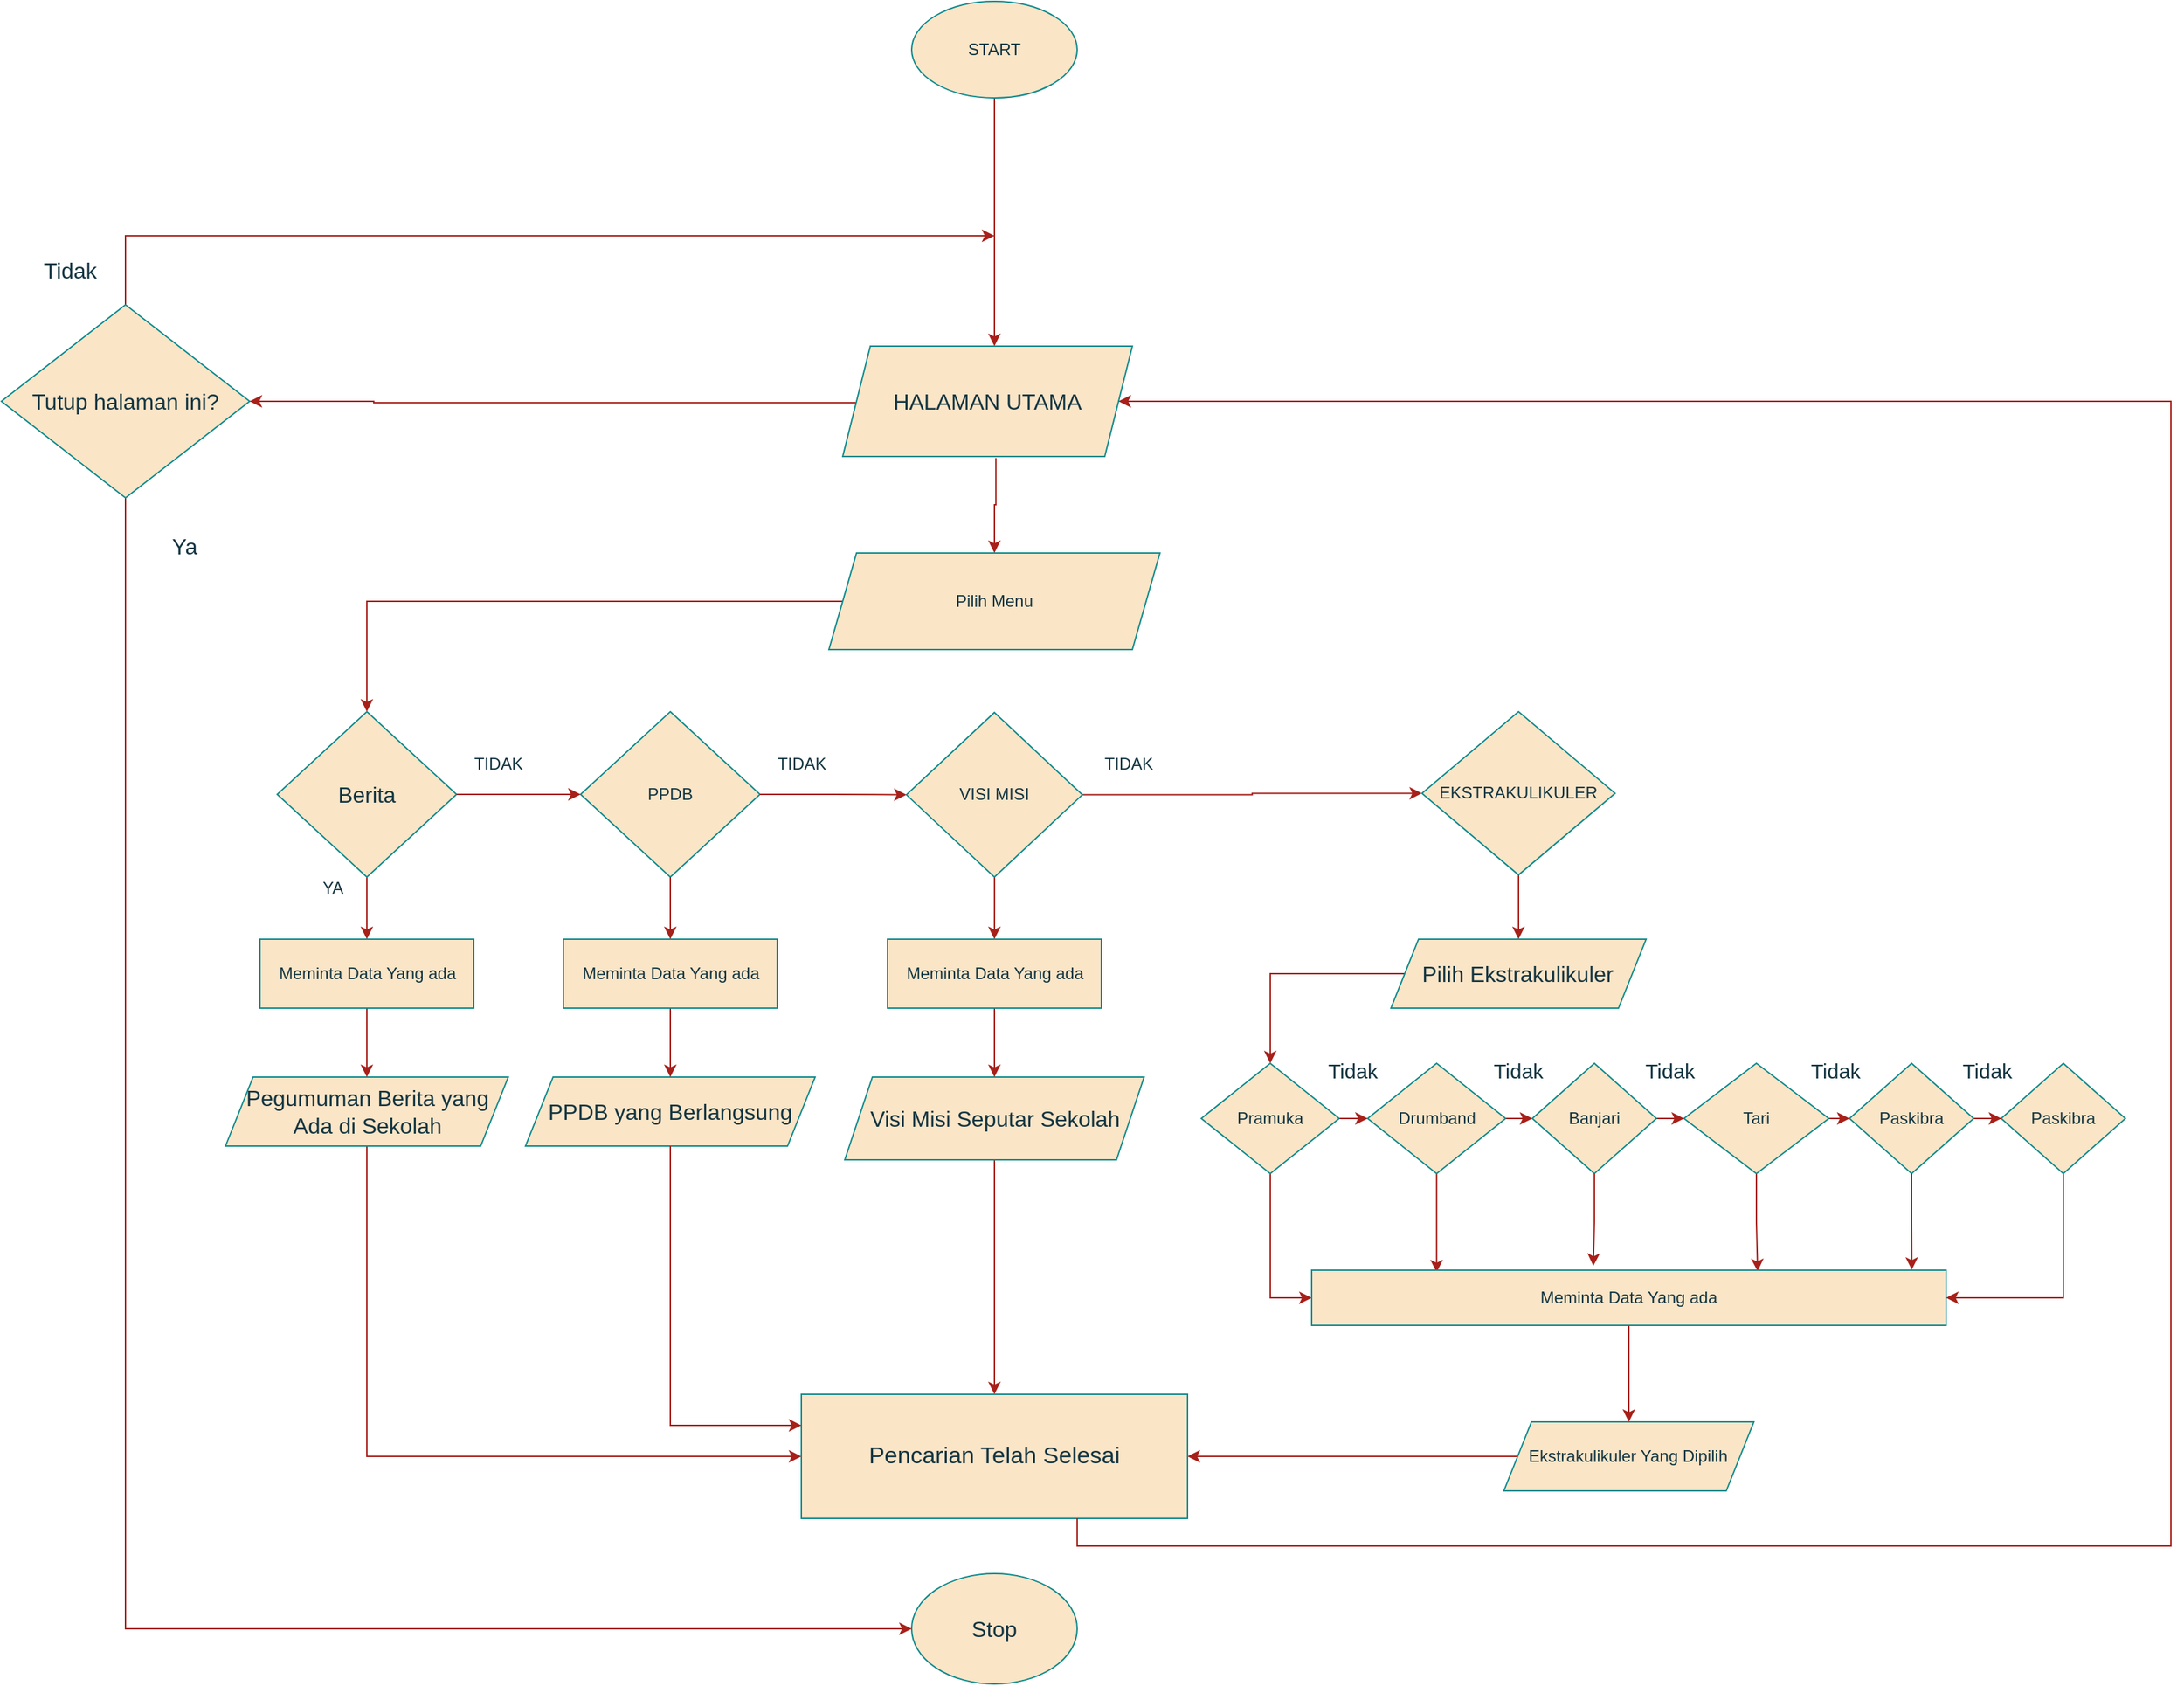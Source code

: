 <mxfile version="26.0.10">
  <diagram name="Halaman-1" id="MWJdhkJCcwb4fm-YtDvc">
    <mxGraphModel dx="2783" dy="1044" grid="1" gridSize="10" guides="1" tooltips="1" connect="1" arrows="1" fold="1" page="1" pageScale="1" pageWidth="827" pageHeight="1169" math="0" shadow="0">
      <root>
        <mxCell id="0" />
        <mxCell id="1" parent="0" />
        <mxCell id="vqyy3nJLIrMkkkDFHzRY-2" value="" style="edgeStyle=orthogonalEdgeStyle;rounded=0;orthogonalLoop=1;jettySize=auto;html=1;labelBackgroundColor=none;strokeColor=#A8201A;fontColor=default;" parent="1" source="vqyy3nJLIrMkkkDFHzRY-3" edge="1">
          <mxGeometry relative="1" as="geometry">
            <mxPoint x="307" y="880" as="targetPoint" />
          </mxGeometry>
        </mxCell>
        <mxCell id="vqyy3nJLIrMkkkDFHzRY-3" value="START" style="ellipse;whiteSpace=wrap;html=1;labelBackgroundColor=none;fillColor=#FAE5C7;strokeColor=#0F8B8D;fontColor=#143642;" parent="1" vertex="1">
          <mxGeometry x="247" y="630" width="120" height="70" as="geometry" />
        </mxCell>
        <mxCell id="vqyy3nJLIrMkkkDFHzRY-4" value="&lt;font style=&quot;font-size: 16px;&quot;&gt;Stop&lt;/font&gt;" style="ellipse;whiteSpace=wrap;html=1;labelBackgroundColor=none;fillColor=#FAE5C7;strokeColor=#0F8B8D;fontColor=#143642;" parent="1" vertex="1">
          <mxGeometry x="247" y="1770" width="120" height="80" as="geometry" />
        </mxCell>
        <mxCell id="vqyy3nJLIrMkkkDFHzRY-5" style="edgeStyle=orthogonalEdgeStyle;rounded=0;orthogonalLoop=1;jettySize=auto;html=1;entryX=0.5;entryY=0;entryDx=0;entryDy=0;exitX=0.529;exitY=1.014;exitDx=0;exitDy=0;exitPerimeter=0;labelBackgroundColor=none;strokeColor=#A8201A;fontColor=default;" parent="1" source="vqyy3nJLIrMkkkDFHzRY-44" target="vqyy3nJLIrMkkkDFHzRY-22" edge="1">
          <mxGeometry relative="1" as="geometry">
            <mxPoint x="307.0" y="1020" as="targetPoint" />
            <mxPoint x="307" y="960" as="sourcePoint" />
          </mxGeometry>
        </mxCell>
        <mxCell id="vqyy3nJLIrMkkkDFHzRY-6" style="edgeStyle=orthogonalEdgeStyle;rounded=0;orthogonalLoop=1;jettySize=auto;html=1;entryX=0;entryY=0.5;entryDx=0;entryDy=0;exitX=0.5;exitY=1;exitDx=0;exitDy=0;labelBackgroundColor=none;strokeColor=#A8201A;fontColor=default;" parent="1" source="vqyy3nJLIrMkkkDFHzRY-8" target="vqyy3nJLIrMkkkDFHzRY-4" edge="1">
          <mxGeometry relative="1" as="geometry">
            <Array as="points">
              <mxPoint x="-323" y="1810" />
            </Array>
            <mxPoint x="-583" y="1900" as="sourcePoint" />
            <mxPoint x="-3" y="2480" as="targetPoint" />
          </mxGeometry>
        </mxCell>
        <mxCell id="vqyy3nJLIrMkkkDFHzRY-7" style="edgeStyle=orthogonalEdgeStyle;rounded=0;orthogonalLoop=1;jettySize=auto;html=1;exitX=0.5;exitY=0;exitDx=0;exitDy=0;labelBackgroundColor=none;strokeColor=#A8201A;fontColor=default;" parent="1" source="vqyy3nJLIrMkkkDFHzRY-8" edge="1">
          <mxGeometry relative="1" as="geometry">
            <mxPoint x="307" y="800" as="targetPoint" />
            <Array as="points">
              <mxPoint x="-323" y="800" />
            </Array>
          </mxGeometry>
        </mxCell>
        <mxCell id="vqyy3nJLIrMkkkDFHzRY-8" value="&lt;font style=&quot;font-size: 16px;&quot;&gt;Tutup halaman ini?&lt;/font&gt;" style="rhombus;whiteSpace=wrap;html=1;labelBackgroundColor=none;fillColor=#FAE5C7;strokeColor=#0F8B8D;fontColor=#143642;" parent="1" vertex="1">
          <mxGeometry x="-413" y="850" width="180" height="140" as="geometry" />
        </mxCell>
        <mxCell id="vqyy3nJLIrMkkkDFHzRY-9" value="&lt;font style=&quot;font-size: 16px;&quot;&gt;Ya&lt;/font&gt;" style="text;html=1;align=center;verticalAlign=middle;whiteSpace=wrap;rounded=0;labelBackgroundColor=none;fontColor=#143642;" parent="1" vertex="1">
          <mxGeometry x="-310.5" y="1010" width="60" height="30" as="geometry" />
        </mxCell>
        <mxCell id="vqyy3nJLIrMkkkDFHzRY-10" value="&lt;font style=&quot;font-size: 16px;&quot;&gt;Tidak&lt;/font&gt;" style="text;html=1;align=center;verticalAlign=middle;whiteSpace=wrap;rounded=0;labelBackgroundColor=none;fontColor=#143642;" parent="1" vertex="1">
          <mxGeometry x="-393" y="810" width="60" height="30" as="geometry" />
        </mxCell>
        <mxCell id="vqyy3nJLIrMkkkDFHzRY-11" style="edgeStyle=orthogonalEdgeStyle;rounded=0;orthogonalLoop=1;jettySize=auto;html=1;exitX=0.5;exitY=1;exitDx=0;exitDy=0;entryX=0;entryY=0.5;entryDx=0;entryDy=0;labelBackgroundColor=none;strokeColor=#A8201A;fontColor=default;" parent="1" source="vqyy3nJLIrMkkkDFHzRY-12" target="vqyy3nJLIrMkkkDFHzRY-18" edge="1">
          <mxGeometry relative="1" as="geometry" />
        </mxCell>
        <mxCell id="vqyy3nJLIrMkkkDFHzRY-12" value="&lt;div&gt;&lt;font style=&quot;font-size: 16px;&quot;&gt;Pegumuman Berita yang&lt;/font&gt;&lt;/div&gt;&lt;div&gt;&lt;font style=&quot;font-size: 16px;&quot;&gt;Ada di Sekolah&lt;br&gt;&lt;/font&gt;&lt;/div&gt;" style="shape=parallelogram;perimeter=parallelogramPerimeter;whiteSpace=wrap;html=1;fixedSize=1;labelBackgroundColor=none;fillColor=#FAE5C7;strokeColor=#0F8B8D;fontColor=#143642;" parent="1" vertex="1">
          <mxGeometry x="-250.5" y="1410" width="205" height="50" as="geometry" />
        </mxCell>
        <mxCell id="vqyy3nJLIrMkkkDFHzRY-13" value="&lt;font style=&quot;font-size: 16px;&quot;&gt;PPDB yang Berlangsung&lt;/font&gt;" style="shape=parallelogram;perimeter=parallelogramPerimeter;whiteSpace=wrap;html=1;fixedSize=1;labelBackgroundColor=none;fillColor=#FAE5C7;strokeColor=#0F8B8D;fontColor=#143642;" parent="1" vertex="1">
          <mxGeometry x="-33" y="1410" width="210" height="50" as="geometry" />
        </mxCell>
        <mxCell id="IFuyRABHm-4pdtg1Gndz-2" style="edgeStyle=orthogonalEdgeStyle;rounded=0;orthogonalLoop=1;jettySize=auto;html=1;labelBackgroundColor=none;strokeColor=#A8201A;fontColor=default;" edge="1" parent="1" source="vqyy3nJLIrMkkkDFHzRY-15" target="vqyy3nJLIrMkkkDFHzRY-18">
          <mxGeometry relative="1" as="geometry" />
        </mxCell>
        <mxCell id="vqyy3nJLIrMkkkDFHzRY-15" value="&lt;font style=&quot;font-size: 16px;&quot;&gt;Visi Misi Seputar Sekolah&lt;/font&gt;" style="shape=parallelogram;perimeter=parallelogramPerimeter;whiteSpace=wrap;html=1;fixedSize=1;labelBackgroundColor=none;fillColor=#FAE5C7;strokeColor=#0F8B8D;fontColor=#143642;" parent="1" vertex="1">
          <mxGeometry x="198.5" y="1410" width="217" height="60" as="geometry" />
        </mxCell>
        <mxCell id="vqyy3nJLIrMkkkDFHzRY-16" style="edgeStyle=orthogonalEdgeStyle;rounded=0;orthogonalLoop=1;jettySize=auto;html=1;exitX=0;exitY=0.5;exitDx=0;exitDy=0;entryX=1;entryY=0.5;entryDx=0;entryDy=0;labelBackgroundColor=none;strokeColor=#A8201A;fontColor=default;" parent="1" source="vqyy3nJLIrMkkkDFHzRY-17" target="vqyy3nJLIrMkkkDFHzRY-18" edge="1">
          <mxGeometry relative="1" as="geometry">
            <Array as="points">
              <mxPoint x="567" y="1685" />
              <mxPoint x="567" y="1685" />
            </Array>
          </mxGeometry>
        </mxCell>
        <mxCell id="vqyy3nJLIrMkkkDFHzRY-17" value="Ekstrakulikuler Yang Dipilih" style="shape=parallelogram;perimeter=parallelogramPerimeter;whiteSpace=wrap;html=1;fixedSize=1;labelBackgroundColor=none;fillColor=#FAE5C7;strokeColor=#0F8B8D;fontColor=#143642;" parent="1" vertex="1">
          <mxGeometry x="676.38" y="1660" width="181.25" height="50" as="geometry" />
        </mxCell>
        <mxCell id="vqyy3nJLIrMkkkDFHzRY-18" value="&lt;font style=&quot;font-size: 17px;&quot;&gt;Pencarian Telah Selesai&lt;/font&gt;" style="rounded=0;whiteSpace=wrap;html=1;labelBackgroundColor=none;fillColor=#FAE5C7;strokeColor=#0F8B8D;fontColor=#143642;" parent="1" vertex="1">
          <mxGeometry x="167" y="1640" width="280" height="90" as="geometry" />
        </mxCell>
        <mxCell id="vqyy3nJLIrMkkkDFHzRY-19" style="edgeStyle=orthogonalEdgeStyle;rounded=0;orthogonalLoop=1;jettySize=auto;html=1;entryX=0;entryY=0.25;entryDx=0;entryDy=0;labelBackgroundColor=none;strokeColor=#A8201A;fontColor=default;" parent="1" source="vqyy3nJLIrMkkkDFHzRY-13" target="vqyy3nJLIrMkkkDFHzRY-18" edge="1">
          <mxGeometry relative="1" as="geometry" />
        </mxCell>
        <mxCell id="vqyy3nJLIrMkkkDFHzRY-20" style="edgeStyle=orthogonalEdgeStyle;rounded=0;orthogonalLoop=1;jettySize=auto;html=1;entryX=1;entryY=0.5;entryDx=0;entryDy=0;labelBackgroundColor=none;strokeColor=#A8201A;fontColor=default;" parent="1" target="vqyy3nJLIrMkkkDFHzRY-8" edge="1">
          <mxGeometry relative="1" as="geometry">
            <mxPoint x="217" y="920" as="sourcePoint" />
            <Array as="points">
              <mxPoint x="-143" y="921" />
              <mxPoint x="-233" y="920" />
            </Array>
          </mxGeometry>
        </mxCell>
        <mxCell id="vqyy3nJLIrMkkkDFHzRY-21" style="edgeStyle=orthogonalEdgeStyle;rounded=0;orthogonalLoop=1;jettySize=auto;html=1;exitX=0;exitY=0.5;exitDx=0;exitDy=0;entryX=0.5;entryY=0;entryDx=0;entryDy=0;labelBackgroundColor=none;strokeColor=#A8201A;fontColor=default;" parent="1" source="vqyy3nJLIrMkkkDFHzRY-22" target="vqyy3nJLIrMkkkDFHzRY-28" edge="1">
          <mxGeometry relative="1" as="geometry" />
        </mxCell>
        <mxCell id="vqyy3nJLIrMkkkDFHzRY-22" value="Pilih Menu" style="shape=parallelogram;perimeter=parallelogramPerimeter;whiteSpace=wrap;html=1;fixedSize=1;labelBackgroundColor=none;fillColor=#FAE5C7;strokeColor=#0F8B8D;fontColor=#143642;" parent="1" vertex="1">
          <mxGeometry x="187" y="1030" width="240" height="70" as="geometry" />
        </mxCell>
        <mxCell id="vqyy3nJLIrMkkkDFHzRY-23" value="PPDB" style="rhombus;whiteSpace=wrap;html=1;labelBackgroundColor=none;fillColor=#FAE5C7;strokeColor=#0F8B8D;fontColor=#143642;" parent="1" vertex="1">
          <mxGeometry x="7" y="1145" width="130" height="120" as="geometry" />
        </mxCell>
        <mxCell id="vqyy3nJLIrMkkkDFHzRY-24" style="edgeStyle=orthogonalEdgeStyle;rounded=0;orthogonalLoop=1;jettySize=auto;html=1;exitX=0.5;exitY=1;exitDx=0;exitDy=0;entryX=0.5;entryY=0;entryDx=0;entryDy=0;labelBackgroundColor=none;strokeColor=#A8201A;fontColor=default;" parent="1" source="vqyy3nJLIrMkkkDFHzRY-28" target="vqyy3nJLIrMkkkDFHzRY-43" edge="1">
          <mxGeometry relative="1" as="geometry" />
        </mxCell>
        <mxCell id="vqyy3nJLIrMkkkDFHzRY-25" style="edgeStyle=orthogonalEdgeStyle;rounded=0;orthogonalLoop=1;jettySize=auto;html=1;exitX=1;exitY=0.5;exitDx=0;exitDy=0;entryX=0;entryY=0.5;entryDx=0;entryDy=0;labelBackgroundColor=none;strokeColor=#A8201A;fontColor=default;" parent="1" source="vqyy3nJLIrMkkkDFHzRY-27" target="vqyy3nJLIrMkkkDFHzRY-30" edge="1">
          <mxGeometry relative="1" as="geometry" />
        </mxCell>
        <mxCell id="vqyy3nJLIrMkkkDFHzRY-26" value="" style="edgeStyle=orthogonalEdgeStyle;rounded=0;orthogonalLoop=1;jettySize=auto;html=1;labelBackgroundColor=none;strokeColor=#A8201A;fontColor=default;" parent="1" source="vqyy3nJLIrMkkkDFHzRY-27" target="vqyy3nJLIrMkkkDFHzRY-37" edge="1">
          <mxGeometry relative="1" as="geometry" />
        </mxCell>
        <mxCell id="vqyy3nJLIrMkkkDFHzRY-27" value="VISI MISI" style="rhombus;whiteSpace=wrap;html=1;labelBackgroundColor=none;fillColor=#FAE5C7;strokeColor=#0F8B8D;fontColor=#143642;" parent="1" vertex="1">
          <mxGeometry x="243.25" y="1145.62" width="127.5" height="119.38" as="geometry" />
        </mxCell>
        <mxCell id="vqyy3nJLIrMkkkDFHzRY-28" value="&lt;font style=&quot;font-size: 16px;&quot;&gt;Berita&lt;/font&gt;" style="rhombus;whiteSpace=wrap;html=1;labelBackgroundColor=none;fillColor=#FAE5C7;strokeColor=#0F8B8D;fontColor=#143642;" parent="1" vertex="1">
          <mxGeometry x="-213" y="1145" width="130" height="120" as="geometry" />
        </mxCell>
        <mxCell id="vqyy3nJLIrMkkkDFHzRY-29" style="edgeStyle=orthogonalEdgeStyle;rounded=0;orthogonalLoop=1;jettySize=auto;html=1;exitX=0.5;exitY=1;exitDx=0;exitDy=0;entryX=0.5;entryY=0;entryDx=0;entryDy=0;labelBackgroundColor=none;strokeColor=#A8201A;fontColor=default;" parent="1" source="vqyy3nJLIrMkkkDFHzRY-30" target="vqyy3nJLIrMkkkDFHzRY-46" edge="1">
          <mxGeometry relative="1" as="geometry" />
        </mxCell>
        <mxCell id="vqyy3nJLIrMkkkDFHzRY-30" value="EKSTRAKULIKULER" style="rhombus;whiteSpace=wrap;html=1;labelBackgroundColor=none;fillColor=#FAE5C7;strokeColor=#0F8B8D;fontColor=#143642;" parent="1" vertex="1">
          <mxGeometry x="617" y="1145" width="140" height="118.44" as="geometry" />
        </mxCell>
        <mxCell id="vqyy3nJLIrMkkkDFHzRY-31" value="TIDAK" style="text;html=1;align=center;verticalAlign=middle;resizable=0;points=[];autosize=1;strokeColor=none;fillColor=none;labelBackgroundColor=none;fontColor=#143642;" parent="1" vertex="1">
          <mxGeometry x="-83" y="1168" width="60" height="30" as="geometry" />
        </mxCell>
        <mxCell id="vqyy3nJLIrMkkkDFHzRY-32" style="edgeStyle=orthogonalEdgeStyle;rounded=0;orthogonalLoop=1;jettySize=auto;html=1;exitX=0.5;exitY=1;exitDx=0;exitDy=0;entryX=0.5;entryY=0;entryDx=0;entryDy=0;labelBackgroundColor=none;strokeColor=#A8201A;fontColor=default;" parent="1" source="vqyy3nJLIrMkkkDFHzRY-43" target="vqyy3nJLIrMkkkDFHzRY-12" edge="1">
          <mxGeometry relative="1" as="geometry" />
        </mxCell>
        <mxCell id="vqyy3nJLIrMkkkDFHzRY-33" style="edgeStyle=orthogonalEdgeStyle;rounded=0;orthogonalLoop=1;jettySize=auto;html=1;exitX=0.5;exitY=1;exitDx=0;exitDy=0;entryX=0.5;entryY=0;entryDx=0;entryDy=0;labelBackgroundColor=none;strokeColor=#A8201A;fontColor=default;" parent="1" source="vqyy3nJLIrMkkkDFHzRY-34" target="vqyy3nJLIrMkkkDFHzRY-13" edge="1">
          <mxGeometry relative="1" as="geometry" />
        </mxCell>
        <mxCell id="vqyy3nJLIrMkkkDFHzRY-34" value="Meminta Data Yang ada" style="rounded=0;whiteSpace=wrap;html=1;labelBackgroundColor=none;fillColor=#FAE5C7;strokeColor=#0F8B8D;fontColor=#143642;" parent="1" vertex="1">
          <mxGeometry x="-5.5" y="1310" width="155" height="50" as="geometry" />
        </mxCell>
        <mxCell id="vqyy3nJLIrMkkkDFHzRY-35" style="edgeStyle=orthogonalEdgeStyle;rounded=0;orthogonalLoop=1;jettySize=auto;html=1;exitX=1;exitY=0.5;exitDx=0;exitDy=0;entryX=0;entryY=0.5;entryDx=0;entryDy=0;labelBackgroundColor=none;strokeColor=#A8201A;fontColor=default;" parent="1" source="vqyy3nJLIrMkkkDFHzRY-23" target="vqyy3nJLIrMkkkDFHzRY-27" edge="1">
          <mxGeometry relative="1" as="geometry" />
        </mxCell>
        <mxCell id="IFuyRABHm-4pdtg1Gndz-1" value="" style="edgeStyle=orthogonalEdgeStyle;rounded=0;orthogonalLoop=1;jettySize=auto;html=1;labelBackgroundColor=none;strokeColor=#A8201A;fontColor=default;" edge="1" parent="1" source="vqyy3nJLIrMkkkDFHzRY-37" target="vqyy3nJLIrMkkkDFHzRY-15">
          <mxGeometry relative="1" as="geometry" />
        </mxCell>
        <mxCell id="vqyy3nJLIrMkkkDFHzRY-37" value="Meminta Data Yang ada" style="rounded=0;whiteSpace=wrap;html=1;labelBackgroundColor=none;fillColor=#FAE5C7;strokeColor=#0F8B8D;fontColor=#143642;" parent="1" vertex="1">
          <mxGeometry x="229.5" y="1310" width="155" height="50" as="geometry" />
        </mxCell>
        <mxCell id="vqyy3nJLIrMkkkDFHzRY-38" value="YA" style="text;html=1;align=center;verticalAlign=middle;resizable=0;points=[];autosize=1;strokeColor=none;fillColor=none;labelBackgroundColor=none;fontColor=#143642;" parent="1" vertex="1">
          <mxGeometry x="-193" y="1258" width="40" height="30" as="geometry" />
        </mxCell>
        <mxCell id="vqyy3nJLIrMkkkDFHzRY-39" style="edgeStyle=orthogonalEdgeStyle;rounded=0;orthogonalLoop=1;jettySize=auto;html=1;exitX=1;exitY=0.5;exitDx=0;exitDy=0;entryX=0;entryY=0.5;entryDx=0;entryDy=0;labelBackgroundColor=none;strokeColor=#A8201A;fontColor=default;" parent="1" source="vqyy3nJLIrMkkkDFHzRY-28" target="vqyy3nJLIrMkkkDFHzRY-23" edge="1">
          <mxGeometry relative="1" as="geometry" />
        </mxCell>
        <mxCell id="vqyy3nJLIrMkkkDFHzRY-40" value="" style="edgeStyle=orthogonalEdgeStyle;rounded=0;orthogonalLoop=1;jettySize=auto;html=1;labelBackgroundColor=none;strokeColor=#A8201A;fontColor=default;" parent="1" source="vqyy3nJLIrMkkkDFHzRY-23" target="vqyy3nJLIrMkkkDFHzRY-34" edge="1">
          <mxGeometry relative="1" as="geometry" />
        </mxCell>
        <mxCell id="vqyy3nJLIrMkkkDFHzRY-41" value="TIDAK" style="text;html=1;align=center;verticalAlign=middle;resizable=0;points=[];autosize=1;strokeColor=none;fillColor=none;labelBackgroundColor=none;fontColor=#143642;" parent="1" vertex="1">
          <mxGeometry x="137" y="1168" width="60" height="30" as="geometry" />
        </mxCell>
        <mxCell id="vqyy3nJLIrMkkkDFHzRY-42" value="TIDAK" style="text;html=1;align=center;verticalAlign=middle;resizable=0;points=[];autosize=1;strokeColor=none;fillColor=none;labelBackgroundColor=none;fontColor=#143642;" parent="1" vertex="1">
          <mxGeometry x="373.88" y="1168" width="60" height="30" as="geometry" />
        </mxCell>
        <mxCell id="vqyy3nJLIrMkkkDFHzRY-43" value="Meminta Data Yang ada" style="rounded=0;whiteSpace=wrap;html=1;labelBackgroundColor=none;fillColor=#FAE5C7;strokeColor=#0F8B8D;fontColor=#143642;" parent="1" vertex="1">
          <mxGeometry x="-225.5" y="1310" width="155" height="50" as="geometry" />
        </mxCell>
        <mxCell id="vqyy3nJLIrMkkkDFHzRY-44" value="&lt;font style=&quot;font-size: 16px;&quot;&gt;HALAMAN UTAMA&lt;/font&gt;" style="shape=parallelogram;perimeter=parallelogramPerimeter;whiteSpace=wrap;html=1;fixedSize=1;labelBackgroundColor=none;fillColor=#FAE5C7;strokeColor=#0F8B8D;fontColor=#143642;" parent="1" vertex="1">
          <mxGeometry x="197" y="880" width="210" height="80" as="geometry" />
        </mxCell>
        <mxCell id="vqyy3nJLIrMkkkDFHzRY-45" style="edgeStyle=orthogonalEdgeStyle;rounded=0;orthogonalLoop=1;jettySize=auto;html=1;exitX=0;exitY=0.5;exitDx=0;exitDy=0;labelBackgroundColor=none;strokeColor=#A8201A;fontColor=default;" parent="1" source="vqyy3nJLIrMkkkDFHzRY-46" target="vqyy3nJLIrMkkkDFHzRY-49" edge="1">
          <mxGeometry relative="1" as="geometry" />
        </mxCell>
        <mxCell id="vqyy3nJLIrMkkkDFHzRY-46" value="&lt;font style=&quot;font-size: 16px;&quot;&gt;Pilih Ekstrakulikuler&lt;/font&gt;" style="shape=parallelogram;perimeter=parallelogramPerimeter;whiteSpace=wrap;html=1;fixedSize=1;labelBackgroundColor=none;fillColor=#FAE5C7;strokeColor=#0F8B8D;fontColor=#143642;" parent="1" vertex="1">
          <mxGeometry x="594.5" y="1310" width="184.99" height="50" as="geometry" />
        </mxCell>
        <mxCell id="vqyy3nJLIrMkkkDFHzRY-47" style="edgeStyle=orthogonalEdgeStyle;rounded=0;orthogonalLoop=1;jettySize=auto;html=1;exitX=0.5;exitY=1;exitDx=0;exitDy=0;entryX=0;entryY=0.5;entryDx=0;entryDy=0;labelBackgroundColor=none;strokeColor=#A8201A;fontColor=default;" parent="1" source="vqyy3nJLIrMkkkDFHzRY-49" target="vqyy3nJLIrMkkkDFHzRY-61" edge="1">
          <mxGeometry relative="1" as="geometry" />
        </mxCell>
        <mxCell id="vqyy3nJLIrMkkkDFHzRY-48" style="edgeStyle=orthogonalEdgeStyle;rounded=0;orthogonalLoop=1;jettySize=auto;html=1;exitX=1;exitY=0.5;exitDx=0;exitDy=0;entryX=0;entryY=0.5;entryDx=0;entryDy=0;labelBackgroundColor=none;strokeColor=#A8201A;fontColor=default;" parent="1" source="vqyy3nJLIrMkkkDFHzRY-49" target="vqyy3nJLIrMkkkDFHzRY-57" edge="1">
          <mxGeometry relative="1" as="geometry" />
        </mxCell>
        <mxCell id="vqyy3nJLIrMkkkDFHzRY-49" value="Pramuka" style="rhombus;whiteSpace=wrap;html=1;labelBackgroundColor=none;fillColor=#FAE5C7;strokeColor=#0F8B8D;fontColor=#143642;" parent="1" vertex="1">
          <mxGeometry x="457" y="1400" width="100" height="80" as="geometry" />
        </mxCell>
        <mxCell id="vqyy3nJLIrMkkkDFHzRY-50" style="edgeStyle=orthogonalEdgeStyle;rounded=0;orthogonalLoop=1;jettySize=auto;html=1;exitX=0.5;exitY=1;exitDx=0;exitDy=0;entryX=0.703;entryY=0.018;entryDx=0;entryDy=0;entryPerimeter=0;labelBackgroundColor=none;strokeColor=#A8201A;fontColor=default;" parent="1" source="vqyy3nJLIrMkkkDFHzRY-52" target="vqyy3nJLIrMkkkDFHzRY-61" edge="1">
          <mxGeometry relative="1" as="geometry">
            <mxPoint x="747" y="1560" as="targetPoint" />
          </mxGeometry>
        </mxCell>
        <mxCell id="vqyy3nJLIrMkkkDFHzRY-51" style="edgeStyle=orthogonalEdgeStyle;rounded=0;orthogonalLoop=1;jettySize=auto;html=1;exitX=1;exitY=0.5;exitDx=0;exitDy=0;entryX=0;entryY=0.5;entryDx=0;entryDy=0;labelBackgroundColor=none;strokeColor=#A8201A;fontColor=default;" parent="1" source="vqyy3nJLIrMkkkDFHzRY-52" target="vqyy3nJLIrMkkkDFHzRY-54" edge="1">
          <mxGeometry relative="1" as="geometry" />
        </mxCell>
        <mxCell id="vqyy3nJLIrMkkkDFHzRY-52" value="Tari" style="rhombus;whiteSpace=wrap;html=1;labelBackgroundColor=none;fillColor=#FAE5C7;strokeColor=#0F8B8D;fontColor=#143642;" parent="1" vertex="1">
          <mxGeometry x="807" y="1400" width="104.98" height="80" as="geometry" />
        </mxCell>
        <mxCell id="vqyy3nJLIrMkkkDFHzRY-53" value="" style="edgeStyle=orthogonalEdgeStyle;rounded=0;orthogonalLoop=1;jettySize=auto;html=1;labelBackgroundColor=none;strokeColor=#A8201A;fontColor=default;" parent="1" source="vqyy3nJLIrMkkkDFHzRY-54" target="vqyy3nJLIrMkkkDFHzRY-64" edge="1">
          <mxGeometry relative="1" as="geometry" />
        </mxCell>
        <mxCell id="vqyy3nJLIrMkkkDFHzRY-54" value="Paskibra" style="rhombus;whiteSpace=wrap;html=1;labelBackgroundColor=none;fillColor=#FAE5C7;strokeColor=#0F8B8D;fontColor=#143642;" parent="1" vertex="1">
          <mxGeometry x="927" y="1400" width="90" height="80" as="geometry" />
        </mxCell>
        <mxCell id="vqyy3nJLIrMkkkDFHzRY-55" style="edgeStyle=orthogonalEdgeStyle;rounded=0;orthogonalLoop=1;jettySize=auto;html=1;exitX=0.5;exitY=1;exitDx=0;exitDy=0;entryX=0.197;entryY=0.04;entryDx=0;entryDy=0;entryPerimeter=0;labelBackgroundColor=none;strokeColor=#A8201A;fontColor=default;" parent="1" source="vqyy3nJLIrMkkkDFHzRY-57" target="vqyy3nJLIrMkkkDFHzRY-61" edge="1">
          <mxGeometry relative="1" as="geometry" />
        </mxCell>
        <mxCell id="vqyy3nJLIrMkkkDFHzRY-56" style="edgeStyle=orthogonalEdgeStyle;rounded=0;orthogonalLoop=1;jettySize=auto;html=1;exitX=1;exitY=0.5;exitDx=0;exitDy=0;entryX=0;entryY=0.5;entryDx=0;entryDy=0;labelBackgroundColor=none;strokeColor=#A8201A;fontColor=default;" parent="1" source="vqyy3nJLIrMkkkDFHzRY-57" target="vqyy3nJLIrMkkkDFHzRY-59" edge="1">
          <mxGeometry relative="1" as="geometry" />
        </mxCell>
        <mxCell id="vqyy3nJLIrMkkkDFHzRY-57" value="Drumband" style="rhombus;whiteSpace=wrap;html=1;labelBackgroundColor=none;fillColor=#FAE5C7;strokeColor=#0F8B8D;fontColor=#143642;" parent="1" vertex="1">
          <mxGeometry x="577.63" y="1400" width="100" height="80" as="geometry" />
        </mxCell>
        <mxCell id="vqyy3nJLIrMkkkDFHzRY-58" style="edgeStyle=orthogonalEdgeStyle;rounded=0;orthogonalLoop=1;jettySize=auto;html=1;exitX=1;exitY=0.5;exitDx=0;exitDy=0;entryX=0;entryY=0.5;entryDx=0;entryDy=0;labelBackgroundColor=none;strokeColor=#A8201A;fontColor=default;" parent="1" source="vqyy3nJLIrMkkkDFHzRY-59" target="vqyy3nJLIrMkkkDFHzRY-52" edge="1">
          <mxGeometry relative="1" as="geometry" />
        </mxCell>
        <mxCell id="vqyy3nJLIrMkkkDFHzRY-59" value="Banjari" style="rhombus;whiteSpace=wrap;html=1;labelBackgroundColor=none;fillColor=#FAE5C7;strokeColor=#0F8B8D;fontColor=#143642;" parent="1" vertex="1">
          <mxGeometry x="697" y="1400" width="90" height="80" as="geometry" />
        </mxCell>
        <mxCell id="vqyy3nJLIrMkkkDFHzRY-60" style="edgeStyle=orthogonalEdgeStyle;rounded=0;orthogonalLoop=1;jettySize=auto;html=1;exitX=0.5;exitY=1;exitDx=0;exitDy=0;entryX=0.5;entryY=0;entryDx=0;entryDy=0;labelBackgroundColor=none;strokeColor=#A8201A;fontColor=default;" parent="1" source="vqyy3nJLIrMkkkDFHzRY-61" target="vqyy3nJLIrMkkkDFHzRY-17" edge="1">
          <mxGeometry relative="1" as="geometry" />
        </mxCell>
        <mxCell id="vqyy3nJLIrMkkkDFHzRY-61" value="Meminta Data Yang ada" style="rounded=0;whiteSpace=wrap;html=1;labelBackgroundColor=none;fillColor=#FAE5C7;strokeColor=#0F8B8D;fontColor=#143642;" parent="1" vertex="1">
          <mxGeometry x="537" y="1550" width="460" height="40" as="geometry" />
        </mxCell>
        <mxCell id="vqyy3nJLIrMkkkDFHzRY-62" value="" style="edgeStyle=orthogonalEdgeStyle;rounded=0;orthogonalLoop=1;jettySize=auto;html=1;exitX=0.5;exitY=1;exitDx=0;exitDy=0;entryX=1;entryY=0.5;entryDx=0;entryDy=0;labelBackgroundColor=none;strokeColor=#A8201A;fontColor=default;" parent="1" target="vqyy3nJLIrMkkkDFHzRY-44" edge="1">
          <mxGeometry relative="1" as="geometry">
            <Array as="points">
              <mxPoint x="367" y="1750" />
              <mxPoint x="1160" y="1750" />
              <mxPoint x="1160" y="920" />
            </Array>
            <mxPoint x="367.0" y="1730" as="sourcePoint" />
            <mxPoint x="457.0" y="920" as="targetPoint" />
          </mxGeometry>
        </mxCell>
        <mxCell id="vqyy3nJLIrMkkkDFHzRY-63" style="edgeStyle=orthogonalEdgeStyle;rounded=0;orthogonalLoop=1;jettySize=auto;html=1;exitX=0.5;exitY=1;exitDx=0;exitDy=0;entryX=1;entryY=0.5;entryDx=0;entryDy=0;labelBackgroundColor=none;strokeColor=#A8201A;fontColor=default;" parent="1" source="vqyy3nJLIrMkkkDFHzRY-64" target="vqyy3nJLIrMkkkDFHzRY-61" edge="1">
          <mxGeometry relative="1" as="geometry" />
        </mxCell>
        <mxCell id="vqyy3nJLIrMkkkDFHzRY-64" value="Paskibra" style="rhombus;whiteSpace=wrap;html=1;labelBackgroundColor=none;fillColor=#FAE5C7;strokeColor=#0F8B8D;fontColor=#143642;" parent="1" vertex="1">
          <mxGeometry x="1037" y="1400" width="90" height="80" as="geometry" />
        </mxCell>
        <mxCell id="vqyy3nJLIrMkkkDFHzRY-65" value="&lt;font style=&quot;font-size: 15px;&quot;&gt;Tidak&lt;/font&gt;" style="text;html=1;align=center;verticalAlign=middle;whiteSpace=wrap;rounded=0;labelBackgroundColor=none;fontColor=#143642;" parent="1" vertex="1">
          <mxGeometry x="537" y="1390" width="60" height="30" as="geometry" />
        </mxCell>
        <mxCell id="vqyy3nJLIrMkkkDFHzRY-66" value="&lt;font style=&quot;font-size: 15px;&quot;&gt;Tidak&lt;/font&gt;" style="text;html=1;align=center;verticalAlign=middle;whiteSpace=wrap;rounded=0;labelBackgroundColor=none;fontColor=#143642;" parent="1" vertex="1">
          <mxGeometry x="657" y="1390" width="60" height="30" as="geometry" />
        </mxCell>
        <mxCell id="vqyy3nJLIrMkkkDFHzRY-67" value="&lt;font style=&quot;font-size: 15px;&quot;&gt;Tidak&lt;/font&gt;" style="text;html=1;align=center;verticalAlign=middle;whiteSpace=wrap;rounded=0;labelBackgroundColor=none;fontColor=#143642;" parent="1" vertex="1">
          <mxGeometry x="767" y="1390" width="60" height="30" as="geometry" />
        </mxCell>
        <mxCell id="vqyy3nJLIrMkkkDFHzRY-68" value="&lt;font style=&quot;font-size: 15px;&quot;&gt;Tidak&lt;/font&gt;" style="text;html=1;align=center;verticalAlign=middle;whiteSpace=wrap;rounded=0;labelBackgroundColor=none;fontColor=#143642;" parent="1" vertex="1">
          <mxGeometry x="887" y="1390" width="60" height="30" as="geometry" />
        </mxCell>
        <mxCell id="vqyy3nJLIrMkkkDFHzRY-69" style="edgeStyle=orthogonalEdgeStyle;rounded=0;orthogonalLoop=1;jettySize=auto;html=1;exitX=0.5;exitY=1;exitDx=0;exitDy=0;entryX=0.444;entryY=-0.078;entryDx=0;entryDy=0;entryPerimeter=0;labelBackgroundColor=none;strokeColor=#A8201A;fontColor=default;" parent="1" source="vqyy3nJLIrMkkkDFHzRY-59" target="vqyy3nJLIrMkkkDFHzRY-61" edge="1">
          <mxGeometry relative="1" as="geometry" />
        </mxCell>
        <mxCell id="vqyy3nJLIrMkkkDFHzRY-70" value="&lt;font style=&quot;font-size: 15px;&quot;&gt;Tidak&lt;/font&gt;" style="text;html=1;align=center;verticalAlign=middle;whiteSpace=wrap;rounded=0;labelBackgroundColor=none;fontColor=#143642;" parent="1" vertex="1">
          <mxGeometry x="997" y="1390" width="60" height="30" as="geometry" />
        </mxCell>
        <mxCell id="vqyy3nJLIrMkkkDFHzRY-71" style="edgeStyle=orthogonalEdgeStyle;rounded=0;orthogonalLoop=1;jettySize=auto;html=1;entryX=0.946;entryY=-0.008;entryDx=0;entryDy=0;entryPerimeter=0;labelBackgroundColor=none;strokeColor=#A8201A;fontColor=default;" parent="1" source="vqyy3nJLIrMkkkDFHzRY-54" target="vqyy3nJLIrMkkkDFHzRY-61" edge="1">
          <mxGeometry relative="1" as="geometry" />
        </mxCell>
      </root>
    </mxGraphModel>
  </diagram>
</mxfile>
